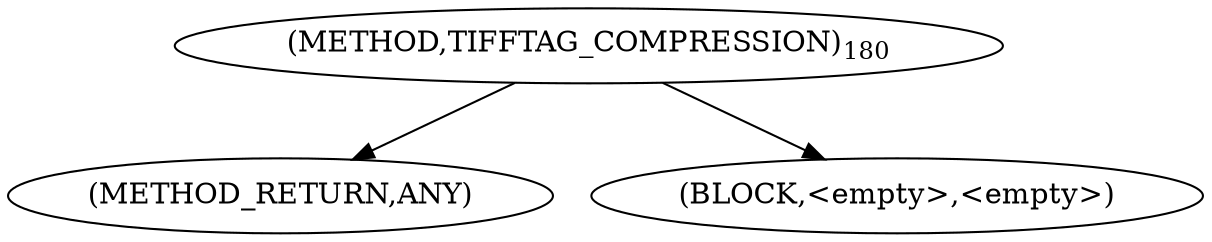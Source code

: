 digraph "TIFFTAG_COMPRESSION" {  
"100200" [label = <(METHOD,TIFFTAG_COMPRESSION)<SUB>180</SUB>> ]
"100201" [label = <(METHOD_RETURN,ANY)> ]
"100202" [label = <(BLOCK,&lt;empty&gt;,&lt;empty&gt;)> ]
  "100200" -> "100201" 
  "100200" -> "100202" 
}
